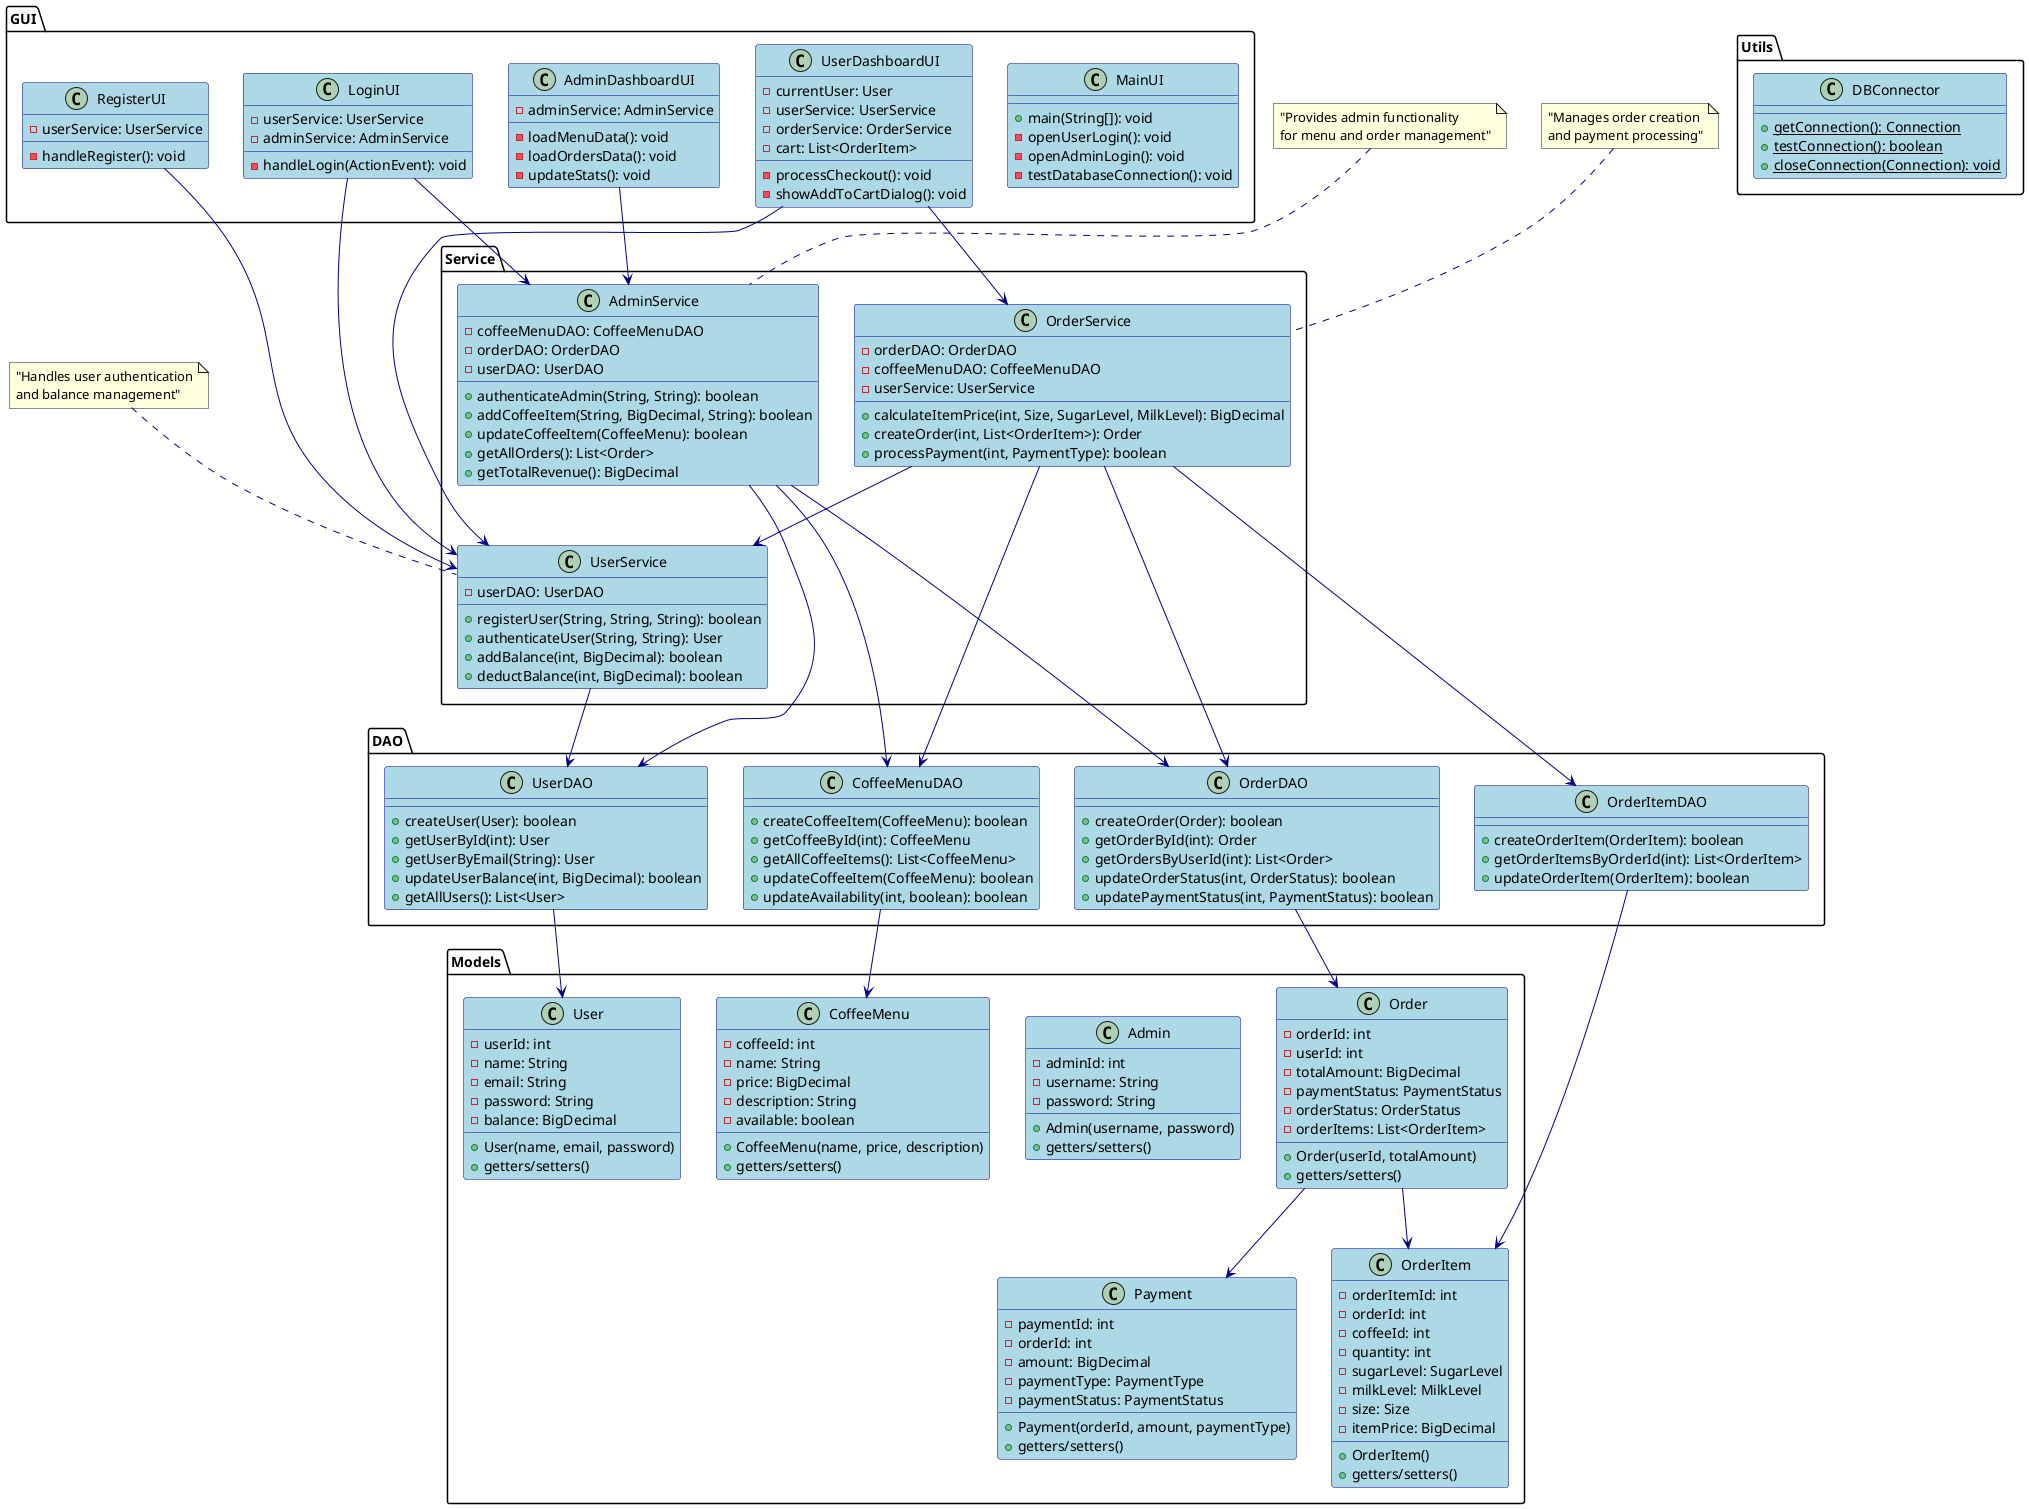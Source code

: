 @startuml Class_Diagram
!define CLASS class

skinparam class {
    BackgroundColor LightBlue
    BorderColor DarkBlue
    ArrowColor DarkBlue
}

package "Models" {
    CLASS User {
        - userId: int
        - name: String
        - email: String
        - password: String
        - balance: BigDecimal
        + User(name, email, password)
        + getters/setters()
    }

    CLASS Admin {
        - adminId: int
        - username: String
        - password: String
        + Admin(username, password)
        + getters/setters()
    }

    CLASS CoffeeMenu {
        - coffeeId: int
        - name: String
        - price: BigDecimal
        - description: String
        - available: boolean
        + CoffeeMenu(name, price, description)
        + getters/setters()
    }

    CLASS Order {
        - orderId: int
        - userId: int
        - totalAmount: BigDecimal
        - paymentStatus: PaymentStatus
        - orderStatus: OrderStatus
        - orderItems: List<OrderItem>
        + Order(userId, totalAmount)
        + getters/setters()
    }

    CLASS OrderItem {
        - orderItemId: int
        - orderId: int
        - coffeeId: int
        - quantity: int
        - sugarLevel: SugarLevel
        - milkLevel: MilkLevel
        - size: Size
        - itemPrice: BigDecimal
        + OrderItem()
        + getters/setters()
    }

    CLASS Payment {
        - paymentId: int
        - orderId: int
        - amount: BigDecimal
        - paymentType: PaymentType
        - paymentStatus: PaymentStatus
        + Payment(orderId, amount, paymentType)
        + getters/setters()
    }
}

package "DAO" {
    CLASS UserDAO {
        + createUser(User): boolean
        + getUserById(int): User
        + getUserByEmail(String): User
        + updateUserBalance(int, BigDecimal): boolean
        + getAllUsers(): List<User>
    }

    CLASS OrderDAO {
        + createOrder(Order): boolean
        + getOrderById(int): Order
        + getOrdersByUserId(int): List<Order>
        + updateOrderStatus(int, OrderStatus): boolean
        + updatePaymentStatus(int, PaymentStatus): boolean
    }

    CLASS CoffeeMenuDAO {
        + createCoffeeItem(CoffeeMenu): boolean
        + getCoffeeById(int): CoffeeMenu
        + getAllCoffeeItems(): List<CoffeeMenu>
        + updateCoffeeItem(CoffeeMenu): boolean
        + updateAvailability(int, boolean): boolean
    }

    CLASS OrderItemDAO {
        + createOrderItem(OrderItem): boolean
        + getOrderItemsByOrderId(int): List<OrderItem>
        + updateOrderItem(OrderItem): boolean
    }
}

package "Service" {
    CLASS UserService {
        - userDAO: UserDAO
        + registerUser(String, String, String): boolean
        + authenticateUser(String, String): User
        + addBalance(int, BigDecimal): boolean
        + deductBalance(int, BigDecimal): boolean
    }

    CLASS AdminService {
        - coffeeMenuDAO: CoffeeMenuDAO
        - orderDAO: OrderDAO
        - userDAO: UserDAO
        + authenticateAdmin(String, String): boolean
        + addCoffeeItem(String, BigDecimal, String): boolean
        + updateCoffeeItem(CoffeeMenu): boolean
        + getAllOrders(): List<Order>
        + getTotalRevenue(): BigDecimal
    }

    CLASS OrderService {
        - orderDAO: OrderDAO
        - coffeeMenuDAO: CoffeeMenuDAO
        - userService: UserService
        + calculateItemPrice(int, Size, SugarLevel, MilkLevel): BigDecimal
        + createOrder(int, List<OrderItem>): Order
        + processPayment(int, PaymentType): boolean
    }
}

package "GUI" {
    CLASS MainUI {
        + main(String[]): void
        - openUserLogin(): void
        - openAdminLogin(): void
        - testDatabaseConnection(): void
    }

    CLASS LoginUI {
        - userService: UserService
        - adminService: AdminService
        - handleLogin(ActionEvent): void
    }

    CLASS RegisterUI {
        - userService: UserService
        - handleRegister(): void
    }

    CLASS UserDashboardUI {
        - currentUser: User
        - userService: UserService
        - orderService: OrderService
        - cart: List<OrderItem>
        - processCheckout(): void
        - showAddToCartDialog(): void
    }

    CLASS AdminDashboardUI {
        - adminService: AdminService
        - loadMenuData(): void
        - loadOrdersData(): void
        - updateStats(): void
    }
}

package "Utils" {
    CLASS DBConnector {
        + {static} getConnection(): Connection
        + {static} testConnection(): boolean
        + {static} closeConnection(Connection): void
    }
}

' Relationships
UserService --> UserDAO
AdminService --> CoffeeMenuDAO
AdminService --> OrderDAO
AdminService --> UserDAO
OrderService --> OrderDAO
OrderService --> OrderItemDAO
OrderService --> CoffeeMenuDAO
OrderService --> UserService

LoginUI --> UserService
LoginUI --> AdminService
RegisterUI --> UserService
UserDashboardUI --> UserService
UserDashboardUI --> OrderService
AdminDashboardUI --> AdminService

UserDAO --> User
OrderDAO --> Order
CoffeeMenuDAO --> CoffeeMenu
OrderItemDAO --> OrderItem

Order --> OrderItem
Order --> Payment

note top of UserService : "Handles user authentication\nand balance management"
note top of OrderService : "Manages order creation\nand payment processing"
note top of AdminService : "Provides admin functionality\nfor menu and order management"

@enduml